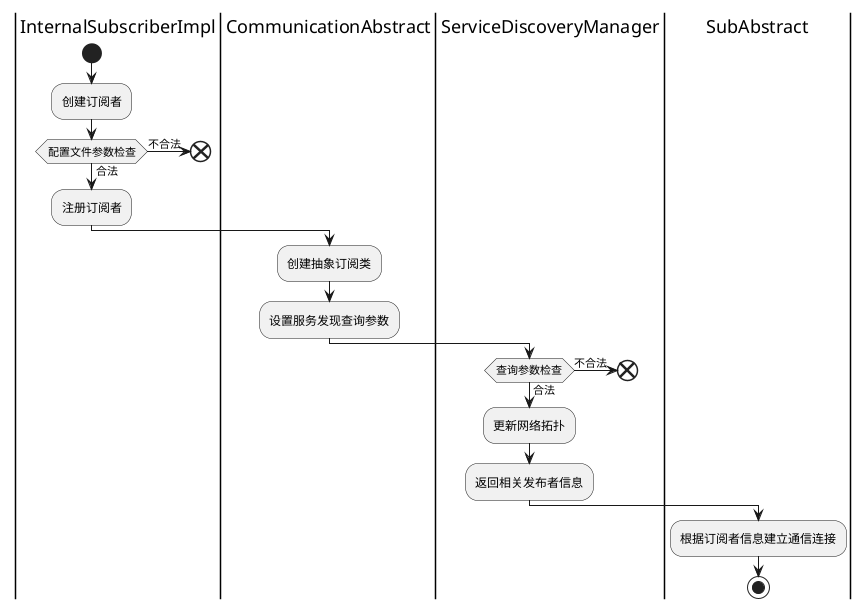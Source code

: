 @startuml
|InternalSubscriberImpl|
start
:创建订阅者;
if (配置文件参数检查) is (合法) then
:注册订阅者;
else (不合法)
end
endif

|CommunicationAbstract|
:创建抽象订阅类;
:设置服务发现查询参数;
|ServiceDiscoveryManager|
if (查询参数检查) is (合法) then
:更新网络拓扑;
:返回相关发布者信息;
else (不合法)
end
endif

|SubAbstract|
:根据订阅者信息建立通信连接;
stop
@enduml

